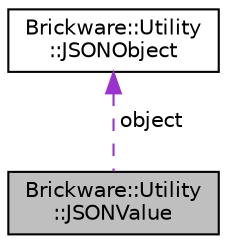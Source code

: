digraph "Brickware::Utility::JSONValue"
{
  edge [fontname="Helvetica",fontsize="10",labelfontname="Helvetica",labelfontsize="10"];
  node [fontname="Helvetica",fontsize="10",shape=record];
  Node1 [label="Brickware::Utility\l::JSONValue",height=0.2,width=0.4,color="black", fillcolor="grey75", style="filled", fontcolor="black"];
  Node2 -> Node1 [dir="back",color="darkorchid3",fontsize="10",style="dashed",label=" object" ,fontname="Helvetica"];
  Node2 [label="Brickware::Utility\l::JSONObject",height=0.2,width=0.4,color="black", fillcolor="white", style="filled",URL="$classBrickware_1_1Utility_1_1JSONObject.html"];
}

